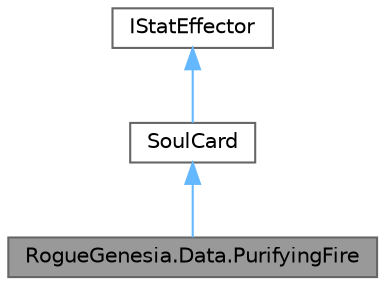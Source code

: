 digraph "RogueGenesia.Data.PurifyingFire"
{
 // LATEX_PDF_SIZE
  bgcolor="transparent";
  edge [fontname=Helvetica,fontsize=10,labelfontname=Helvetica,labelfontsize=10];
  node [fontname=Helvetica,fontsize=10,shape=box,height=0.2,width=0.4];
  Node1 [label="RogueGenesia.Data.PurifyingFire",height=0.2,width=0.4,color="gray40", fillcolor="grey60", style="filled", fontcolor="black",tooltip=" "];
  Node2 -> Node1 [dir="back",color="steelblue1",style="solid"];
  Node2 [label="SoulCard",height=0.2,width=0.4,color="gray40", fillcolor="white", style="filled",URL="$class_rogue_genesia_1_1_data_1_1_soul_card.html",tooltip=" "];
  Node3 -> Node2 [dir="back",color="steelblue1",style="solid"];
  Node3 [label="IStatEffector",height=0.2,width=0.4,color="gray40", fillcolor="white", style="filled",URL="$interface_rogue_genesia_1_1_data_1_1_i_stat_effector.html",tooltip=" "];
}
